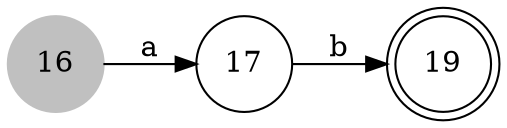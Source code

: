 digraph automate {
	rankdir=LR;
	size="8,5";
    node  [shape = circle];
    16  [style = "filled",color ="gray"];
    19  [shape = "doublecircle"];
    16 -> 17 [label= "a"];
    17 -> 19 [label= "b"];
}